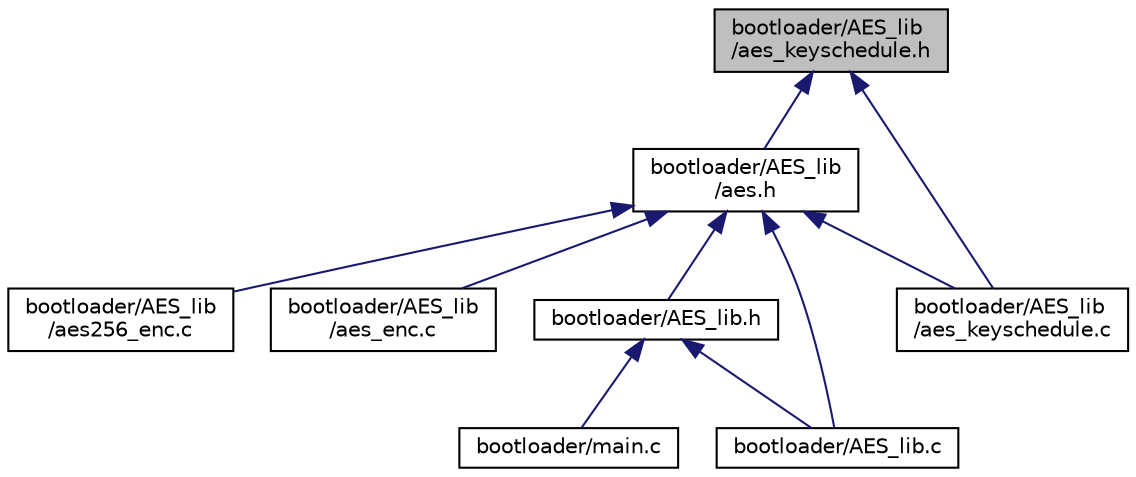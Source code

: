 digraph "bootloader/AES_lib/aes_keyschedule.h"
{
  edge [fontname="Helvetica",fontsize="10",labelfontname="Helvetica",labelfontsize="10"];
  node [fontname="Helvetica",fontsize="10",shape=record];
  Node3 [label="bootloader/AES_lib\l/aes_keyschedule.h",height=0.2,width=0.4,color="black", fillcolor="grey75", style="filled", fontcolor="black"];
  Node3 -> Node4 [dir="back",color="midnightblue",fontsize="10",style="solid"];
  Node4 [label="bootloader/AES_lib\l/aes.h",height=0.2,width=0.4,color="black", fillcolor="white", style="filled",URL="$bootloader_2_a_e_s__lib_2aes_8h.html"];
  Node4 -> Node5 [dir="back",color="midnightblue",fontsize="10",style="solid"];
  Node5 [label="bootloader/AES_lib\l/aes256_enc.c",height=0.2,width=0.4,color="black", fillcolor="white", style="filled",URL="$bootloader_2_a_e_s__lib_2aes256__enc_8c.html"];
  Node4 -> Node6 [dir="back",color="midnightblue",fontsize="10",style="solid"];
  Node6 [label="bootloader/AES_lib\l/aes_enc.c",height=0.2,width=0.4,color="black", fillcolor="white", style="filled",URL="$bootloader_2_a_e_s__lib_2aes__enc_8c.html"];
  Node4 -> Node7 [dir="back",color="midnightblue",fontsize="10",style="solid"];
  Node7 [label="bootloader/AES_lib\l/aes_keyschedule.c",height=0.2,width=0.4,color="black", fillcolor="white", style="filled",URL="$bootloader_2_a_e_s__lib_2aes__keyschedule_8c.html"];
  Node4 -> Node8 [dir="back",color="midnightblue",fontsize="10",style="solid"];
  Node8 [label="bootloader/AES_lib.h",height=0.2,width=0.4,color="black", fillcolor="white", style="filled",URL="$bootloader_2_a_e_s__lib_8h.html"];
  Node8 -> Node9 [dir="back",color="midnightblue",fontsize="10",style="solid"];
  Node9 [label="bootloader/AES_lib.c",height=0.2,width=0.4,color="black", fillcolor="white", style="filled",URL="$bootloader_2_a_e_s__lib_8c.html"];
  Node8 -> Node10 [dir="back",color="midnightblue",fontsize="10",style="solid"];
  Node10 [label="bootloader/main.c",height=0.2,width=0.4,color="black", fillcolor="white", style="filled",URL="$bootloader_2main_8c.html"];
  Node4 -> Node9 [dir="back",color="midnightblue",fontsize="10",style="solid"];
  Node3 -> Node7 [dir="back",color="midnightblue",fontsize="10",style="solid"];
}
